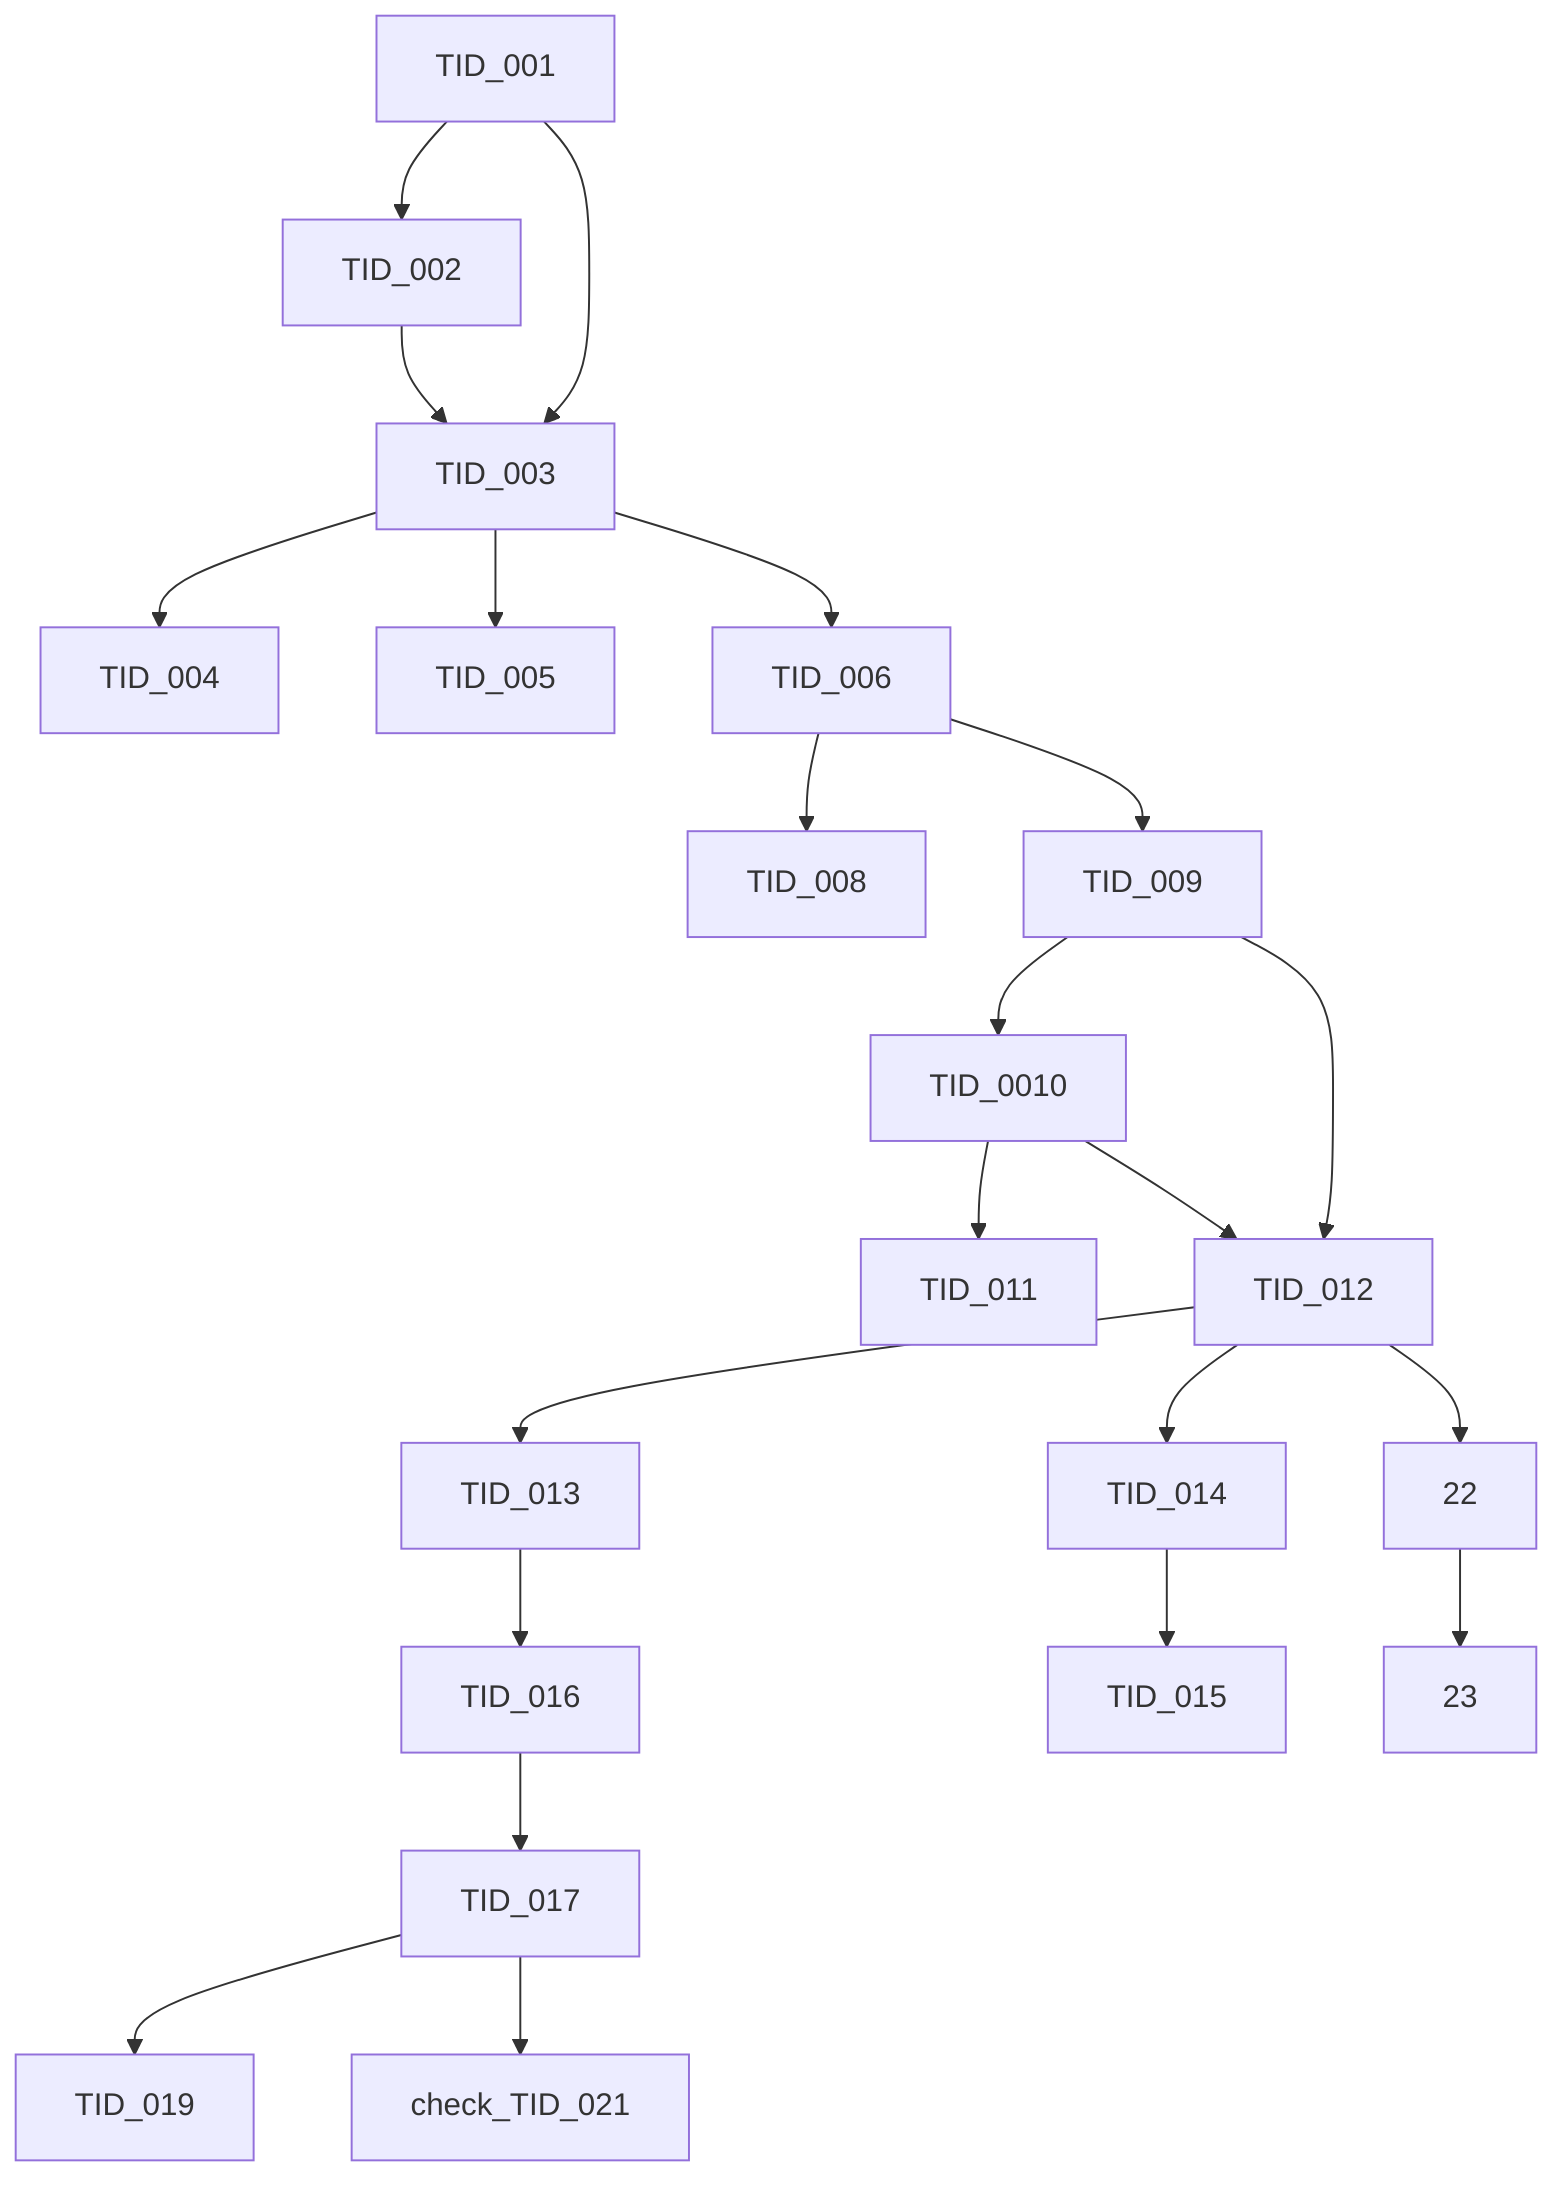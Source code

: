 graph TD
  1[TID_001]-->2[TID_002]
  2-->3[TID_003]
  1-->3
  3-->4[TID_004]
  3-->5[TID_005]
  3-->6[TID_006]
  6-->8[TID_008]
  6-->9[TID_009]
  9-->10[TID_0010]
  9-->12
  10-->11[TID_011]
  10-->12[TID_012]
  12-->13[TID_013]
  12-->14[TID_014]
  14-->15[TID_015]
  13-->16[TID_016]
  16-->17[TID_017]
  17-->19[TID_019]
  17-->21[check_TID_021]
  12-->22
  22-->23
